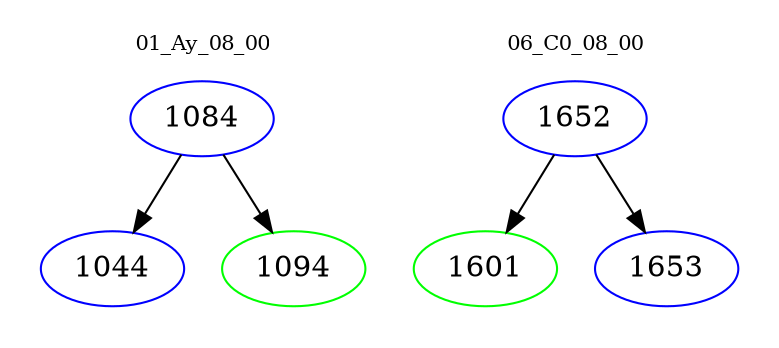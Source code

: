 digraph{
subgraph cluster_0 {
color = white
label = "01_Ay_08_00";
fontsize=10;
T0_1084 [label="1084", color="blue"]
T0_1084 -> T0_1044 [color="black"]
T0_1044 [label="1044", color="blue"]
T0_1084 -> T0_1094 [color="black"]
T0_1094 [label="1094", color="green"]
}
subgraph cluster_1 {
color = white
label = "06_C0_08_00";
fontsize=10;
T1_1652 [label="1652", color="blue"]
T1_1652 -> T1_1601 [color="black"]
T1_1601 [label="1601", color="green"]
T1_1652 -> T1_1653 [color="black"]
T1_1653 [label="1653", color="blue"]
}
}
